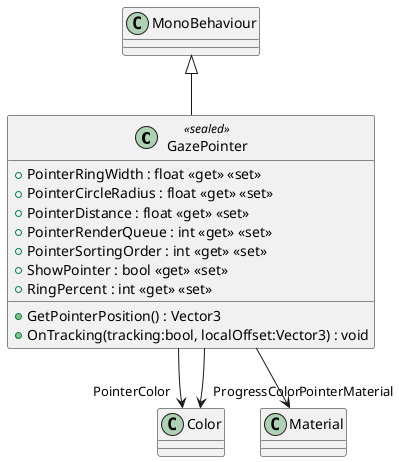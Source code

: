 @startuml
class GazePointer <<sealed>> {
    + PointerRingWidth : float <<get>> <<set>>
    + PointerCircleRadius : float <<get>> <<set>>
    + PointerDistance : float <<get>> <<set>>
    + PointerRenderQueue : int <<get>> <<set>>
    + PointerSortingOrder : int <<get>> <<set>>
    + ShowPointer : bool <<get>> <<set>>
    + RingPercent : int <<get>> <<set>>
    + GetPointerPosition() : Vector3
    + OnTracking(tracking:bool, localOffset:Vector3) : void
}
MonoBehaviour <|-- GazePointer
GazePointer --> "PointerColor" Color
GazePointer --> "ProgressColor" Color
GazePointer --> "PointerMaterial" Material
@enduml
